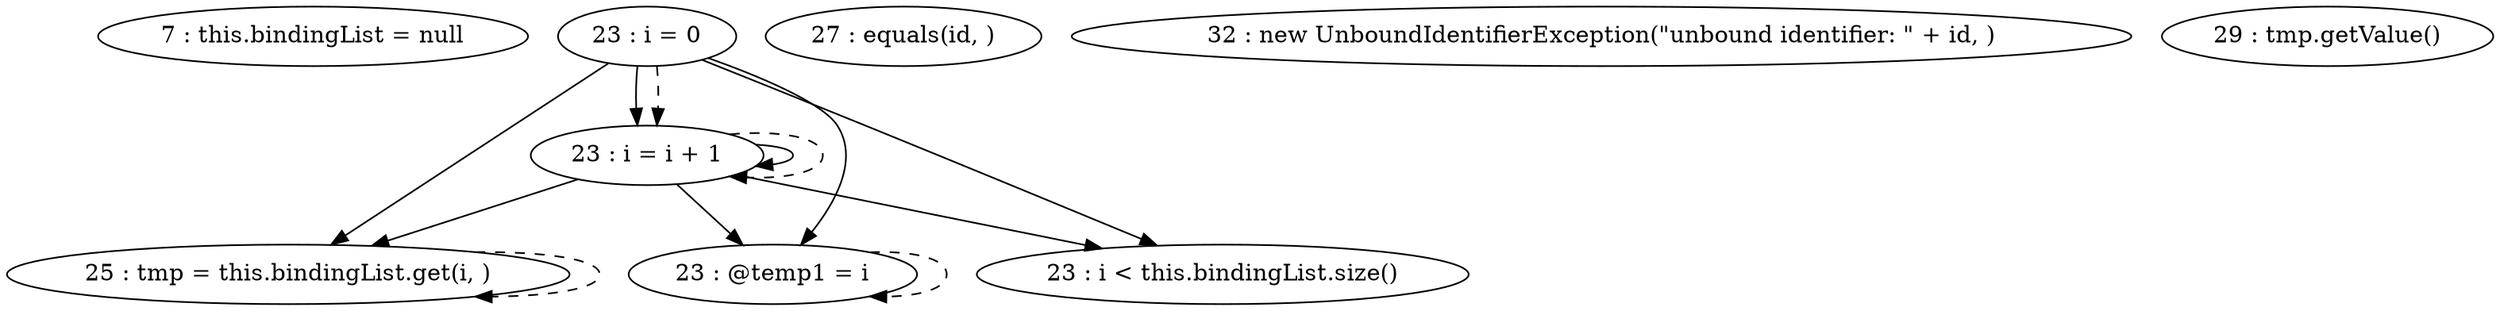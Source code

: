 digraph G {
"7 : this.bindingList = null"
"23 : i = 0"
"23 : i = 0" -> "25 : tmp = this.bindingList.get(i, )"
"23 : i = 0" -> "23 : @temp1 = i"
"23 : i = 0" -> "23 : i = i + 1"
"23 : i = 0" -> "23 : i < this.bindingList.size()"
"23 : i = 0" -> "23 : i = i + 1" [style=dashed]
"23 : i < this.bindingList.size()"
"25 : tmp = this.bindingList.get(i, )"
"25 : tmp = this.bindingList.get(i, )" -> "25 : tmp = this.bindingList.get(i, )" [style=dashed]
"27 : equals(id, )"
"32 : new UnboundIdentifierException(\"unbound identifier: \" + id, )"
"29 : tmp.getValue()"
"23 : @temp1 = i"
"23 : @temp1 = i" -> "23 : @temp1 = i" [style=dashed]
"23 : i = i + 1"
"23 : i = i + 1" -> "25 : tmp = this.bindingList.get(i, )"
"23 : i = i + 1" -> "23 : @temp1 = i"
"23 : i = i + 1" -> "23 : i = i + 1"
"23 : i = i + 1" -> "23 : i < this.bindingList.size()"
"23 : i = i + 1" -> "23 : i = i + 1" [style=dashed]
}